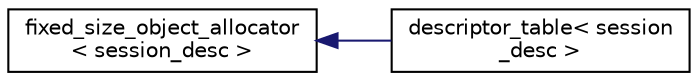 digraph "Graphical Class Hierarchy"
{
 // INTERACTIVE_SVG=YES
 // LATEX_PDF_SIZE
  edge [fontname="Helvetica",fontsize="10",labelfontname="Helvetica",labelfontsize="10"];
  node [fontname="Helvetica",fontsize="10",shape=record];
  rankdir="LR";
  Node0 [label="fixed_size_object_allocator\l\< session_desc \>",height=0.2,width=0.4,color="black", fillcolor="white", style="filled",URL="$classfixed__size__object__allocator.html",tooltip=" "];
  Node0 -> Node1 [dir="back",color="midnightblue",fontsize="10",style="solid",fontname="Helvetica"];
  Node1 [label="descriptor_table\< session\l_desc \>",height=0.2,width=0.4,color="black", fillcolor="white", style="filled",URL="$classdescriptor__table.html",tooltip=" "];
}
